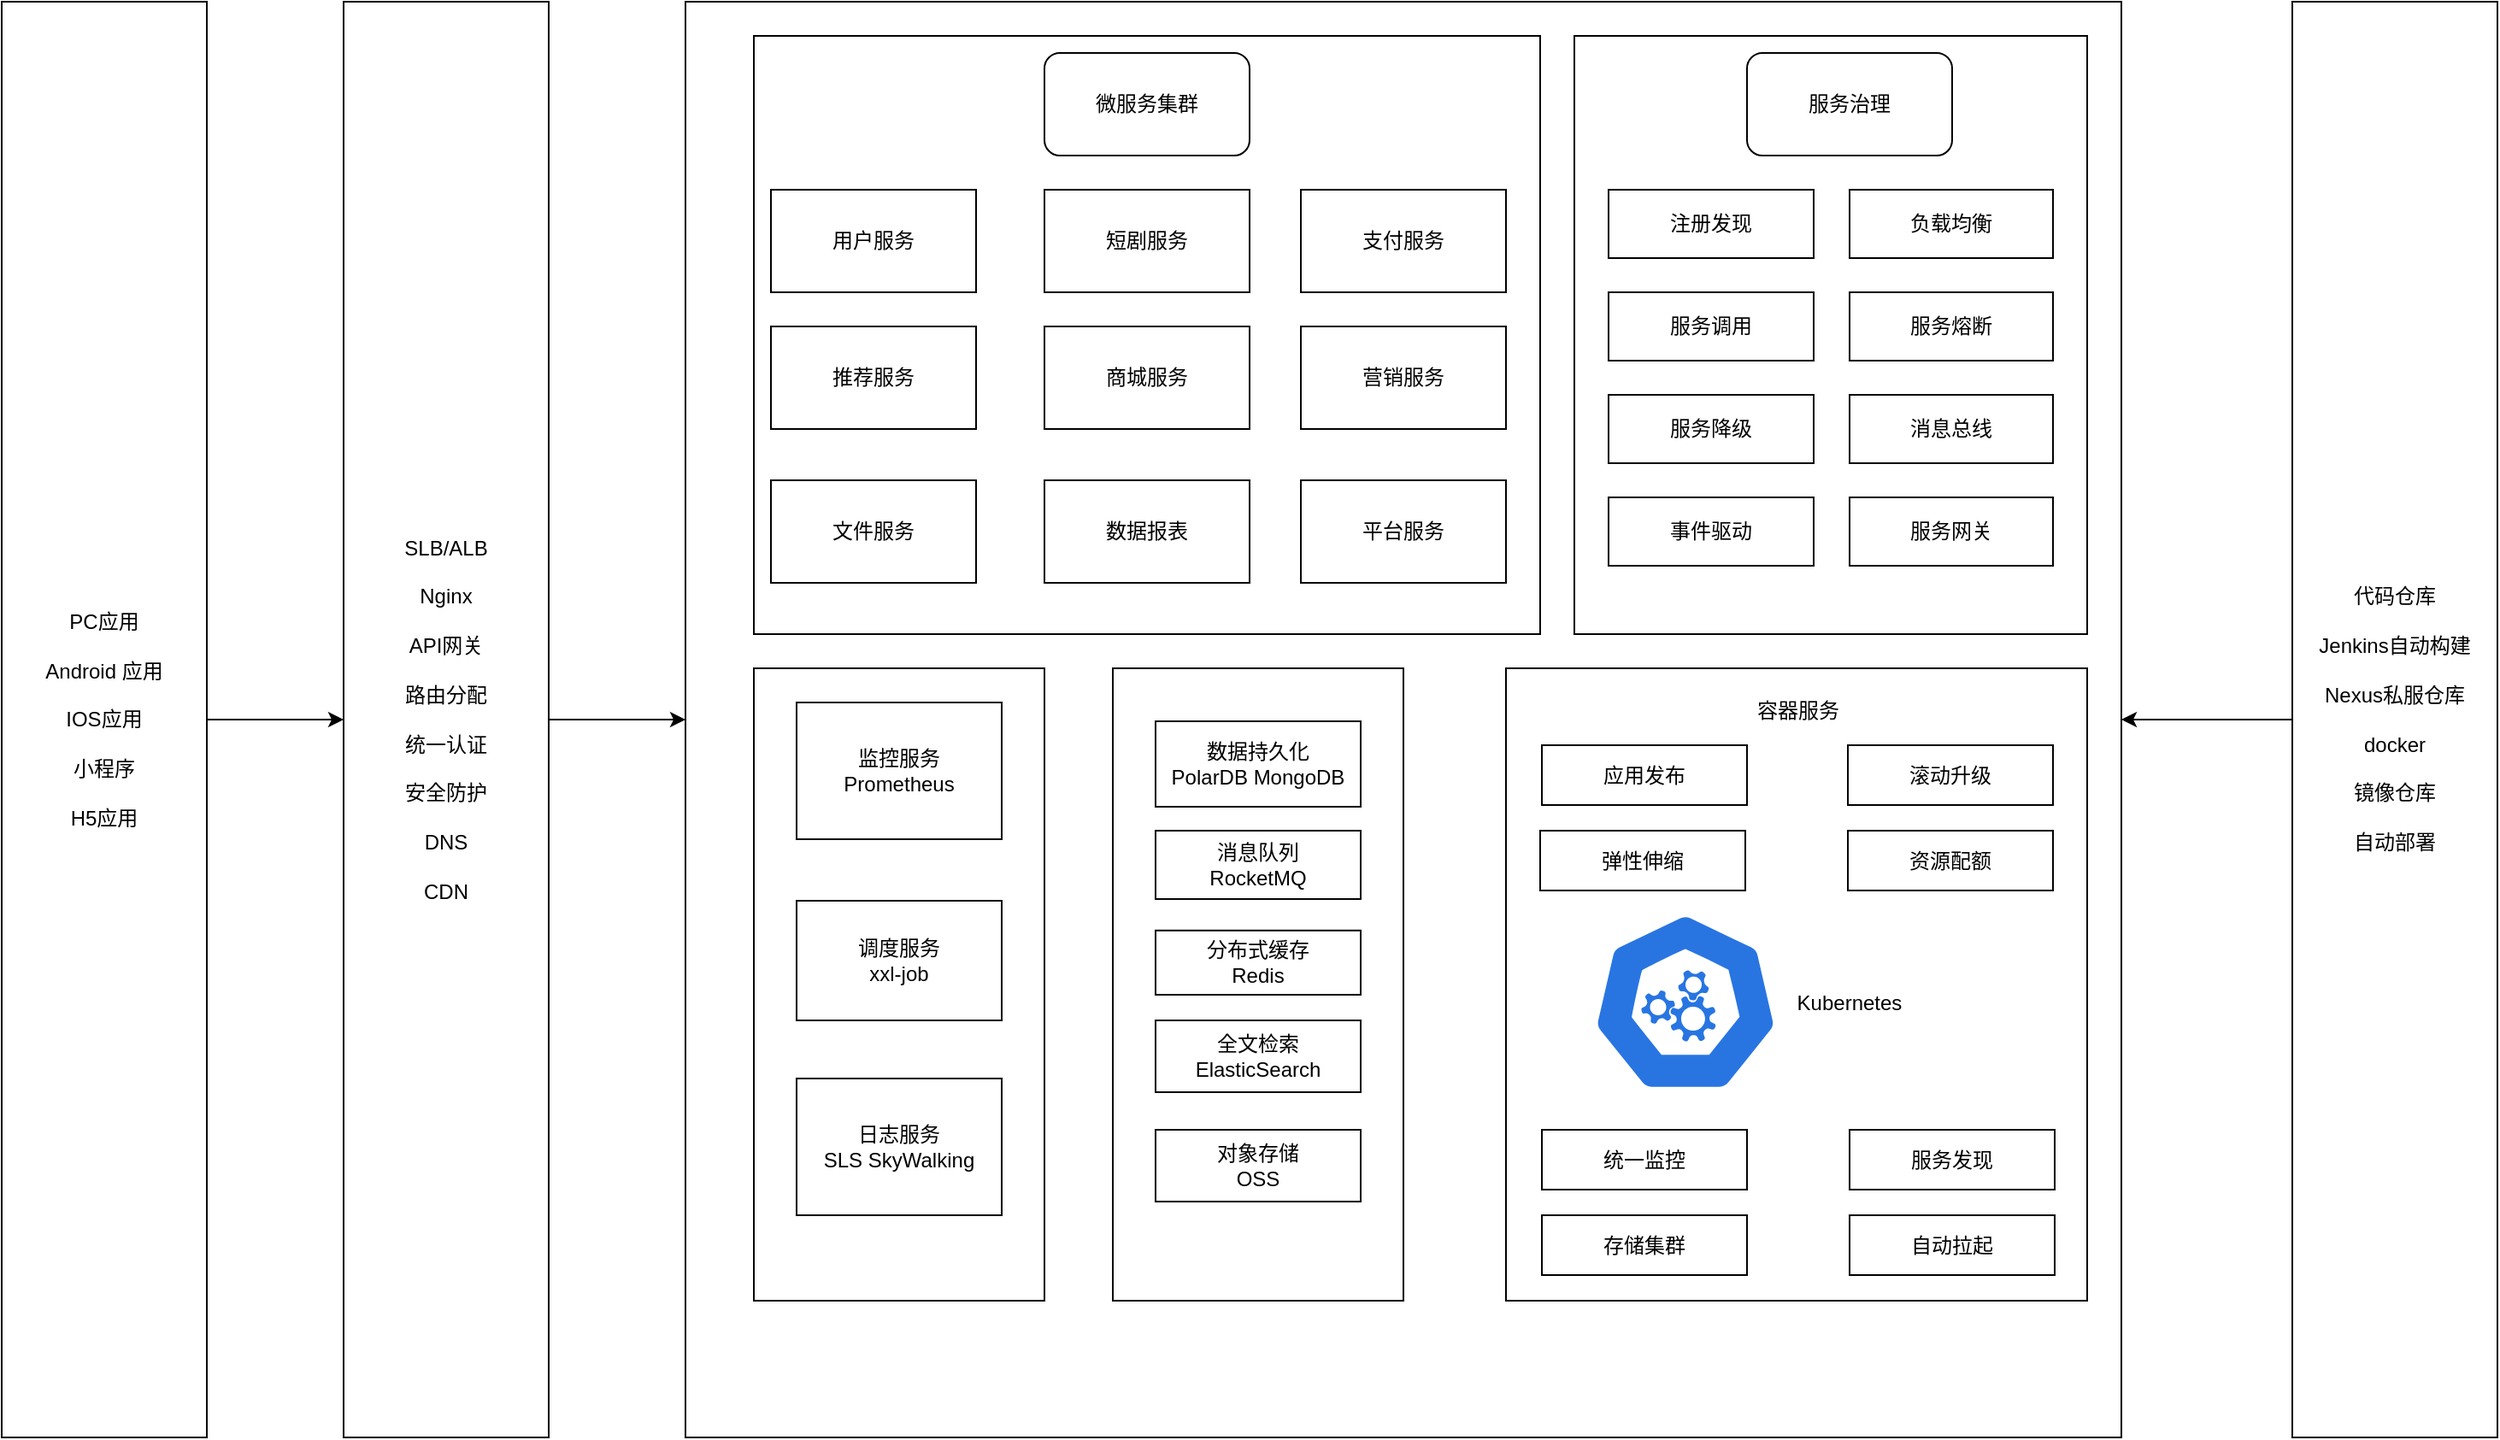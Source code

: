 <mxfile version="24.5.4" type="github">
  <diagram name="第 1 页" id="hvREsb8r1cl1gpEjWpVE">
    <mxGraphModel dx="1026" dy="651" grid="1" gridSize="10" guides="1" tooltips="1" connect="1" arrows="1" fold="1" page="1" pageScale="1" pageWidth="827" pageHeight="1169" math="0" shadow="0">
      <root>
        <mxCell id="0" />
        <mxCell id="1" parent="0" />
        <mxCell id="2zbTuokSTO7Si5UAbrk5-1" value="" style="edgeStyle=orthogonalEdgeStyle;rounded=0;orthogonalLoop=1;jettySize=auto;html=1;" edge="1" parent="1" source="B9XWKBzIaASIvJAbRW1I-8" target="B9XWKBzIaASIvJAbRW1I-9">
          <mxGeometry relative="1" as="geometry" />
        </mxCell>
        <mxCell id="B9XWKBzIaASIvJAbRW1I-8" value="&lt;div&gt;PC应用&lt;/div&gt;&lt;div&gt;&lt;br&gt;&lt;/div&gt;&lt;div&gt;Android 应用&lt;/div&gt;&lt;div&gt;&lt;br&gt;&lt;/div&gt;&lt;div&gt;IOS应用&lt;/div&gt;&lt;div&gt;&lt;br&gt;&lt;/div&gt;&lt;div&gt;小程序&lt;/div&gt;&lt;div&gt;&lt;br&gt;&lt;/div&gt;&lt;div&gt;H5应用&lt;/div&gt;" style="rounded=0;whiteSpace=wrap;html=1;" parent="1" vertex="1">
          <mxGeometry x="160" y="120" width="120" height="840" as="geometry" />
        </mxCell>
        <mxCell id="2zbTuokSTO7Si5UAbrk5-2" value="" style="edgeStyle=orthogonalEdgeStyle;rounded=0;orthogonalLoop=1;jettySize=auto;html=1;" edge="1" parent="1" source="B9XWKBzIaASIvJAbRW1I-9" target="B9XWKBzIaASIvJAbRW1I-10">
          <mxGeometry relative="1" as="geometry" />
        </mxCell>
        <mxCell id="B9XWKBzIaASIvJAbRW1I-9" value="SLB/ALB&lt;div&gt;&lt;br&gt;&lt;/div&gt;&lt;div&gt;Nginx&lt;/div&gt;&lt;div&gt;&lt;br&gt;&lt;/div&gt;&lt;div&gt;API网关&lt;/div&gt;&lt;div&gt;&lt;br&gt;&lt;/div&gt;&lt;div&gt;路由分配&lt;/div&gt;&lt;div&gt;&lt;br&gt;&lt;/div&gt;&lt;div&gt;统一认证&lt;/div&gt;&lt;div&gt;&lt;br&gt;&lt;/div&gt;&lt;div&gt;安全防护&lt;/div&gt;&lt;div&gt;&lt;br&gt;&lt;/div&gt;&lt;div&gt;DNS&lt;/div&gt;&lt;div&gt;&lt;br&gt;&lt;/div&gt;&lt;div&gt;CDN&lt;/div&gt;" style="rounded=0;whiteSpace=wrap;html=1;" parent="1" vertex="1">
          <mxGeometry x="360" y="120" width="120" height="840" as="geometry" />
        </mxCell>
        <mxCell id="B9XWKBzIaASIvJAbRW1I-10" value="" style="rounded=0;whiteSpace=wrap;html=1;" parent="1" vertex="1">
          <mxGeometry x="560" y="120" width="840" height="840" as="geometry" />
        </mxCell>
        <mxCell id="B9XWKBzIaASIvJAbRW1I-11" value="" style="rounded=0;whiteSpace=wrap;html=1;" parent="1" vertex="1">
          <mxGeometry x="600" y="140" width="460" height="350" as="geometry" />
        </mxCell>
        <mxCell id="2zbTuokSTO7Si5UAbrk5-5" value="" style="edgeStyle=orthogonalEdgeStyle;rounded=0;orthogonalLoop=1;jettySize=auto;html=1;" edge="1" parent="1" source="B9XWKBzIaASIvJAbRW1I-12" target="B9XWKBzIaASIvJAbRW1I-10">
          <mxGeometry relative="1" as="geometry" />
        </mxCell>
        <mxCell id="B9XWKBzIaASIvJAbRW1I-12" value="代码仓库&lt;div&gt;&lt;br&gt;&lt;/div&gt;&lt;div&gt;Jenkins自动构建&lt;/div&gt;&lt;div&gt;&lt;br&gt;&lt;/div&gt;&lt;div&gt;Nexus私服仓库&lt;/div&gt;&lt;div&gt;&lt;br&gt;&lt;/div&gt;&lt;div&gt;docker&lt;/div&gt;&lt;div&gt;&lt;br&gt;&lt;/div&gt;&lt;div&gt;镜像仓库&lt;/div&gt;&lt;div&gt;&lt;br&gt;&lt;/div&gt;&lt;div&gt;自动部署&lt;/div&gt;" style="rounded=0;whiteSpace=wrap;html=1;" parent="1" vertex="1">
          <mxGeometry x="1500" y="120" width="120" height="840" as="geometry" />
        </mxCell>
        <mxCell id="B9XWKBzIaASIvJAbRW1I-13" value="微服务集群" style="rounded=1;whiteSpace=wrap;html=1;" parent="1" vertex="1">
          <mxGeometry x="770" y="150" width="120" height="60" as="geometry" />
        </mxCell>
        <mxCell id="B9XWKBzIaASIvJAbRW1I-14" value="用户服务" style="rounded=0;whiteSpace=wrap;html=1;" parent="1" vertex="1">
          <mxGeometry x="610" y="230" width="120" height="60" as="geometry" />
        </mxCell>
        <mxCell id="B9XWKBzIaASIvJAbRW1I-15" value="短剧服务" style="rounded=0;whiteSpace=wrap;html=1;" parent="1" vertex="1">
          <mxGeometry x="770" y="230" width="120" height="60" as="geometry" />
        </mxCell>
        <mxCell id="B9XWKBzIaASIvJAbRW1I-16" value="支付服务" style="rounded=0;whiteSpace=wrap;html=1;" parent="1" vertex="1">
          <mxGeometry x="920" y="230" width="120" height="60" as="geometry" />
        </mxCell>
        <mxCell id="B9XWKBzIaASIvJAbRW1I-17" value="推荐服务" style="rounded=0;whiteSpace=wrap;html=1;" parent="1" vertex="1">
          <mxGeometry x="610" y="310" width="120" height="60" as="geometry" />
        </mxCell>
        <mxCell id="B9XWKBzIaASIvJAbRW1I-18" value="商城服务" style="rounded=0;whiteSpace=wrap;html=1;" parent="1" vertex="1">
          <mxGeometry x="770" y="310" width="120" height="60" as="geometry" />
        </mxCell>
        <mxCell id="B9XWKBzIaASIvJAbRW1I-19" value="营销服务" style="rounded=0;whiteSpace=wrap;html=1;" parent="1" vertex="1">
          <mxGeometry x="920" y="310" width="120" height="60" as="geometry" />
        </mxCell>
        <mxCell id="B9XWKBzIaASIvJAbRW1I-20" value="文件服务" style="rounded=0;whiteSpace=wrap;html=1;" parent="1" vertex="1">
          <mxGeometry x="610" y="400" width="120" height="60" as="geometry" />
        </mxCell>
        <mxCell id="B9XWKBzIaASIvJAbRW1I-21" value="数据报表" style="rounded=0;whiteSpace=wrap;html=1;" parent="1" vertex="1">
          <mxGeometry x="770" y="400" width="120" height="60" as="geometry" />
        </mxCell>
        <mxCell id="B9XWKBzIaASIvJAbRW1I-22" value="平台服务" style="rounded=0;whiteSpace=wrap;html=1;" parent="1" vertex="1">
          <mxGeometry x="920" y="400" width="120" height="60" as="geometry" />
        </mxCell>
        <mxCell id="B9XWKBzIaASIvJAbRW1I-23" value="" style="rounded=0;whiteSpace=wrap;html=1;" parent="1" vertex="1">
          <mxGeometry x="1080" y="140" width="300" height="350" as="geometry" />
        </mxCell>
        <mxCell id="B9XWKBzIaASIvJAbRW1I-24" value="服务治理" style="rounded=1;whiteSpace=wrap;html=1;" parent="1" vertex="1">
          <mxGeometry x="1181" y="150" width="120" height="60" as="geometry" />
        </mxCell>
        <mxCell id="B9XWKBzIaASIvJAbRW1I-25" value="注册发现" style="rounded=0;whiteSpace=wrap;html=1;" parent="1" vertex="1">
          <mxGeometry x="1100" y="230" width="120" height="40" as="geometry" />
        </mxCell>
        <mxCell id="B9XWKBzIaASIvJAbRW1I-26" value="负载均衡" style="rounded=0;whiteSpace=wrap;html=1;" parent="1" vertex="1">
          <mxGeometry x="1241" y="230" width="119" height="40" as="geometry" />
        </mxCell>
        <mxCell id="B9XWKBzIaASIvJAbRW1I-31" value="服务调用" style="rounded=0;whiteSpace=wrap;html=1;" parent="1" vertex="1">
          <mxGeometry x="1100" y="290" width="120" height="40" as="geometry" />
        </mxCell>
        <mxCell id="B9XWKBzIaASIvJAbRW1I-32" value="服务熔断" style="rounded=0;whiteSpace=wrap;html=1;" parent="1" vertex="1">
          <mxGeometry x="1241" y="290" width="119" height="40" as="geometry" />
        </mxCell>
        <mxCell id="B9XWKBzIaASIvJAbRW1I-33" value="服务降级" style="rounded=0;whiteSpace=wrap;html=1;" parent="1" vertex="1">
          <mxGeometry x="1100" y="350" width="120" height="40" as="geometry" />
        </mxCell>
        <mxCell id="B9XWKBzIaASIvJAbRW1I-34" value="消息总线" style="rounded=0;whiteSpace=wrap;html=1;" parent="1" vertex="1">
          <mxGeometry x="1241" y="350" width="119" height="40" as="geometry" />
        </mxCell>
        <mxCell id="B9XWKBzIaASIvJAbRW1I-35" value="事件驱动" style="rounded=0;whiteSpace=wrap;html=1;" parent="1" vertex="1">
          <mxGeometry x="1100" y="410" width="120" height="40" as="geometry" />
        </mxCell>
        <mxCell id="B9XWKBzIaASIvJAbRW1I-36" value="服务网关" style="rounded=0;whiteSpace=wrap;html=1;" parent="1" vertex="1">
          <mxGeometry x="1241" y="410" width="119" height="40" as="geometry" />
        </mxCell>
        <mxCell id="B9XWKBzIaASIvJAbRW1I-37" value="" style="rounded=0;whiteSpace=wrap;html=1;" parent="1" vertex="1">
          <mxGeometry x="600" y="510" width="170" height="370" as="geometry" />
        </mxCell>
        <mxCell id="B9XWKBzIaASIvJAbRW1I-38" value="调度服务&lt;div&gt;xxl-job&lt;/div&gt;" style="rounded=0;whiteSpace=wrap;html=1;" parent="1" vertex="1">
          <mxGeometry x="625" y="646" width="120" height="70" as="geometry" />
        </mxCell>
        <mxCell id="B9XWKBzIaASIvJAbRW1I-39" value="日志服务&lt;div&gt;SLS SkyWalking&lt;/div&gt;" style="rounded=0;whiteSpace=wrap;html=1;" parent="1" vertex="1">
          <mxGeometry x="625" y="750" width="120" height="80" as="geometry" />
        </mxCell>
        <mxCell id="B9XWKBzIaASIvJAbRW1I-41" value="监控服务&lt;div&gt;Prometheus&lt;/div&gt;" style="rounded=0;whiteSpace=wrap;html=1;" parent="1" vertex="1">
          <mxGeometry x="625" y="530" width="120" height="80" as="geometry" />
        </mxCell>
        <mxCell id="B9XWKBzIaASIvJAbRW1I-42" value="" style="rounded=0;whiteSpace=wrap;html=1;" parent="1" vertex="1">
          <mxGeometry x="810" y="510" width="170" height="370" as="geometry" />
        </mxCell>
        <mxCell id="B9XWKBzIaASIvJAbRW1I-43" value="消息队列&lt;div&gt;RocketMQ&lt;/div&gt;" style="rounded=0;whiteSpace=wrap;html=1;" parent="1" vertex="1">
          <mxGeometry x="835" y="605" width="120" height="40" as="geometry" />
        </mxCell>
        <mxCell id="B9XWKBzIaASIvJAbRW1I-44" value="分布式缓存&lt;div&gt;Redis&lt;/div&gt;" style="rounded=0;whiteSpace=wrap;html=1;" parent="1" vertex="1">
          <mxGeometry x="835" y="663.4" width="120" height="37.6" as="geometry" />
        </mxCell>
        <mxCell id="B9XWKBzIaASIvJAbRW1I-45" value="全文检索&lt;div&gt;ElasticSearch&lt;/div&gt;" style="rounded=0;whiteSpace=wrap;html=1;" parent="1" vertex="1">
          <mxGeometry x="835" y="716" width="120" height="42" as="geometry" />
        </mxCell>
        <mxCell id="B9XWKBzIaASIvJAbRW1I-46" value="数据持久化&lt;div&gt;PolarDB MongoDB&lt;/div&gt;" style="rounded=0;whiteSpace=wrap;html=1;" parent="1" vertex="1">
          <mxGeometry x="835" y="541" width="120" height="50" as="geometry" />
        </mxCell>
        <mxCell id="B9XWKBzIaASIvJAbRW1I-49" value="" style="rounded=0;whiteSpace=wrap;html=1;" parent="1" vertex="1">
          <mxGeometry x="1040" y="510" width="340" height="370" as="geometry" />
        </mxCell>
        <mxCell id="B9XWKBzIaASIvJAbRW1I-50" value="容器服务" style="text;html=1;align=center;verticalAlign=middle;whiteSpace=wrap;rounded=0;" parent="1" vertex="1">
          <mxGeometry x="1181" y="520" width="60" height="30" as="geometry" />
        </mxCell>
        <mxCell id="B9XWKBzIaASIvJAbRW1I-51" value="应用发布" style="rounded=0;whiteSpace=wrap;html=1;" parent="1" vertex="1">
          <mxGeometry x="1061" y="555" width="120" height="35" as="geometry" />
        </mxCell>
        <mxCell id="B9XWKBzIaASIvJAbRW1I-52" value="滚动升级" style="rounded=0;whiteSpace=wrap;html=1;" parent="1" vertex="1">
          <mxGeometry x="1240" y="555" width="120" height="35" as="geometry" />
        </mxCell>
        <mxCell id="B9XWKBzIaASIvJAbRW1I-54" value="弹性伸缩" style="rounded=0;whiteSpace=wrap;html=1;" parent="1" vertex="1">
          <mxGeometry x="1060" y="605" width="120" height="35" as="geometry" />
        </mxCell>
        <mxCell id="B9XWKBzIaASIvJAbRW1I-55" value="资源配额" style="rounded=0;whiteSpace=wrap;html=1;" parent="1" vertex="1">
          <mxGeometry x="1240" y="605" width="120" height="35" as="geometry" />
        </mxCell>
        <mxCell id="B9XWKBzIaASIvJAbRW1I-57" value="" style="aspect=fixed;sketch=0;html=1;dashed=0;whitespace=wrap;verticalLabelPosition=bottom;verticalAlign=top;fillColor=#2875E2;strokeColor=#ffffff;points=[[0.005,0.63,0],[0.1,0.2,0],[0.9,0.2,0],[0.5,0,0],[0.995,0.63,0],[0.72,0.99,0],[0.5,1,0],[0.28,0.99,0]];shape=mxgraph.kubernetes.icon2;prIcon=control_plane" parent="1" vertex="1">
          <mxGeometry x="1090" y="652.4" width="110" height="105.6" as="geometry" />
        </mxCell>
        <mxCell id="B9XWKBzIaASIvJAbRW1I-58" value="Kubernetes" style="text;html=1;align=center;verticalAlign=middle;whiteSpace=wrap;rounded=0;" parent="1" vertex="1">
          <mxGeometry x="1176" y="654" width="130" height="104" as="geometry" />
        </mxCell>
        <mxCell id="B9XWKBzIaASIvJAbRW1I-60" value="统一监控" style="rounded=0;whiteSpace=wrap;html=1;" parent="1" vertex="1">
          <mxGeometry x="1061" y="780" width="120" height="35" as="geometry" />
        </mxCell>
        <mxCell id="B9XWKBzIaASIvJAbRW1I-61" value="服务发现" style="rounded=0;whiteSpace=wrap;html=1;" parent="1" vertex="1">
          <mxGeometry x="1241" y="780" width="120" height="35" as="geometry" />
        </mxCell>
        <mxCell id="B9XWKBzIaASIvJAbRW1I-62" value="存储集群" style="rounded=0;whiteSpace=wrap;html=1;" parent="1" vertex="1">
          <mxGeometry x="1061" y="830" width="120" height="35" as="geometry" />
        </mxCell>
        <mxCell id="B9XWKBzIaASIvJAbRW1I-63" value="自动拉起" style="rounded=0;whiteSpace=wrap;html=1;" parent="1" vertex="1">
          <mxGeometry x="1241" y="830" width="120" height="35" as="geometry" />
        </mxCell>
        <mxCell id="B9XWKBzIaASIvJAbRW1I-64" value="对象存储&lt;div&gt;OSS&lt;/div&gt;" style="rounded=0;whiteSpace=wrap;html=1;" parent="1" vertex="1">
          <mxGeometry x="835" y="780" width="120" height="42" as="geometry" />
        </mxCell>
      </root>
    </mxGraphModel>
  </diagram>
</mxfile>
